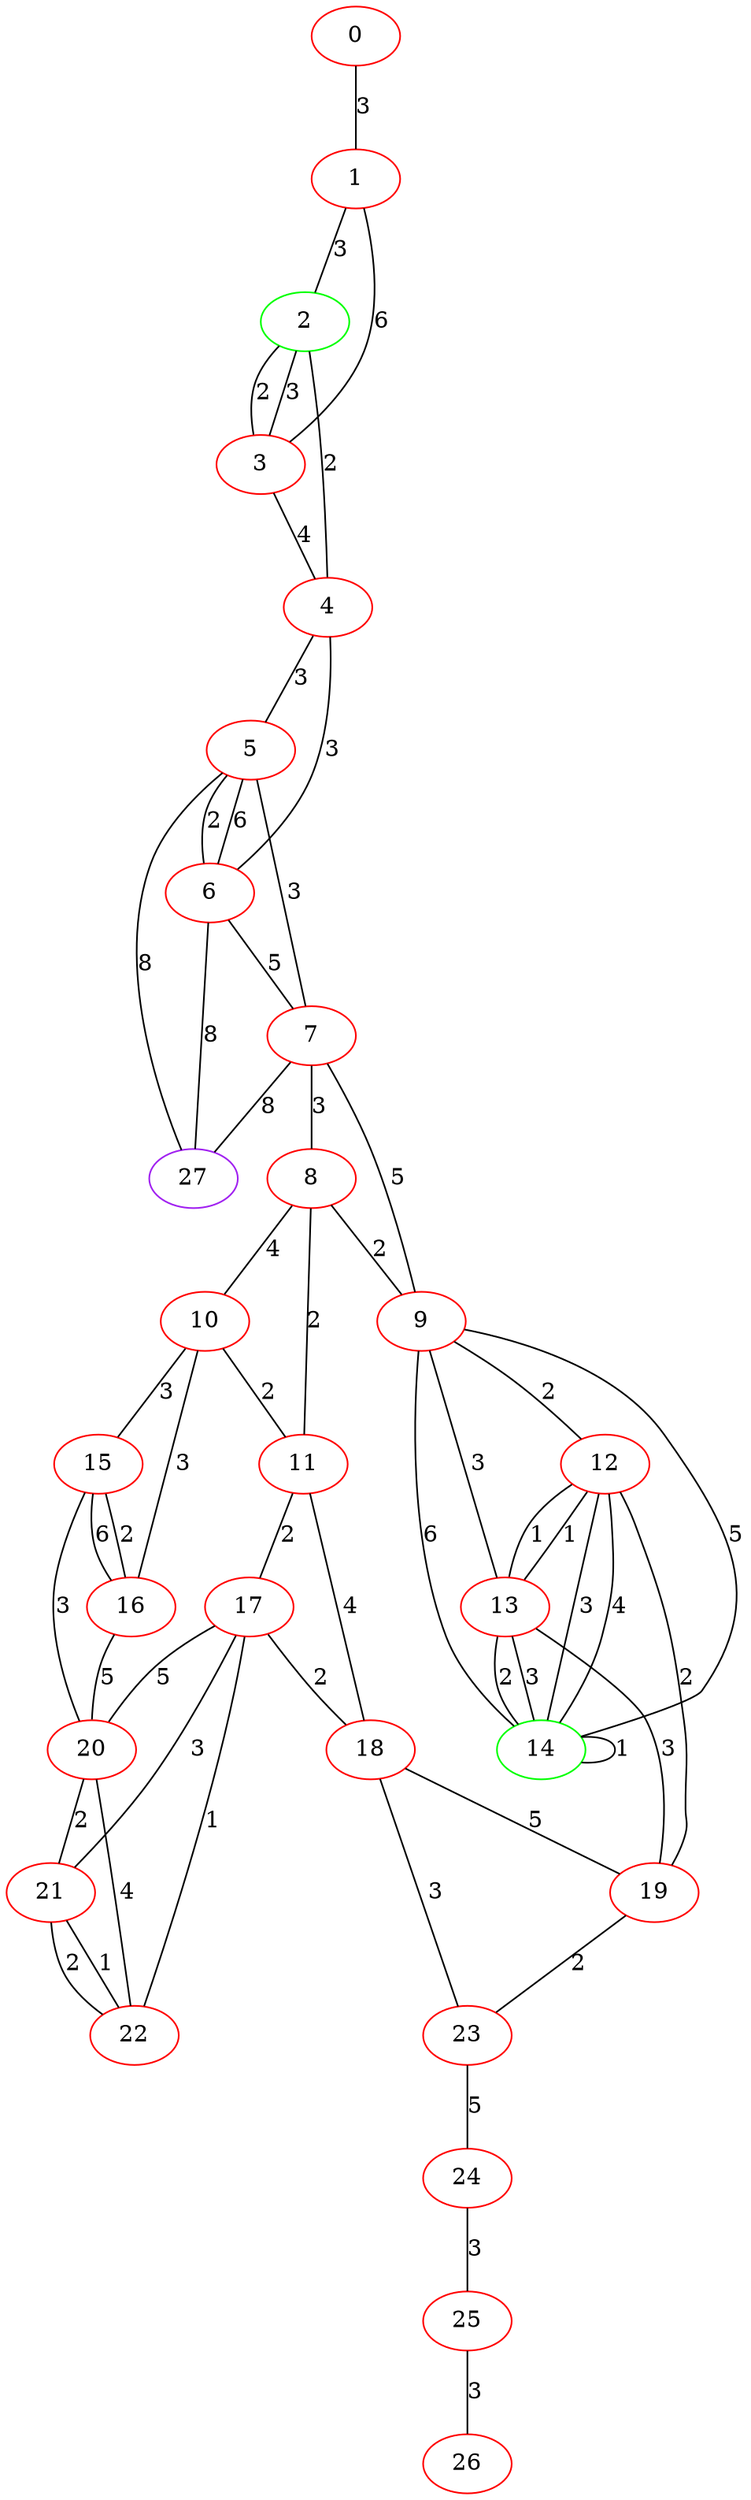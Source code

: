 graph "" {
0 [color=red, weight=1];
1 [color=red, weight=1];
2 [color=green, weight=2];
3 [color=red, weight=1];
4 [color=red, weight=1];
5 [color=red, weight=1];
6 [color=red, weight=1];
7 [color=red, weight=1];
8 [color=red, weight=1];
9 [color=red, weight=1];
10 [color=red, weight=1];
11 [color=red, weight=1];
12 [color=red, weight=1];
13 [color=red, weight=1];
14 [color=green, weight=2];
15 [color=red, weight=1];
16 [color=red, weight=1];
17 [color=red, weight=1];
18 [color=red, weight=1];
19 [color=red, weight=1];
20 [color=red, weight=1];
21 [color=red, weight=1];
22 [color=red, weight=1];
23 [color=red, weight=1];
24 [color=red, weight=1];
25 [color=red, weight=1];
26 [color=red, weight=1];
27 [color=purple, weight=4];
0 -- 1  [key=0, label=3];
1 -- 2  [key=0, label=3];
1 -- 3  [key=0, label=6];
2 -- 3  [key=0, label=2];
2 -- 3  [key=1, label=3];
2 -- 4  [key=0, label=2];
3 -- 4  [key=0, label=4];
4 -- 5  [key=0, label=3];
4 -- 6  [key=0, label=3];
5 -- 27  [key=0, label=8];
5 -- 6  [key=0, label=6];
5 -- 6  [key=1, label=2];
5 -- 7  [key=0, label=3];
6 -- 27  [key=0, label=8];
6 -- 7  [key=0, label=5];
7 -- 8  [key=0, label=3];
7 -- 9  [key=0, label=5];
7 -- 27  [key=0, label=8];
8 -- 9  [key=0, label=2];
8 -- 10  [key=0, label=4];
8 -- 11  [key=0, label=2];
9 -- 12  [key=0, label=2];
9 -- 13  [key=0, label=3];
9 -- 14  [key=0, label=5];
9 -- 14  [key=1, label=6];
10 -- 16  [key=0, label=3];
10 -- 11  [key=0, label=2];
10 -- 15  [key=0, label=3];
11 -- 17  [key=0, label=2];
11 -- 18  [key=0, label=4];
12 -- 19  [key=0, label=2];
12 -- 13  [key=0, label=1];
12 -- 13  [key=1, label=1];
12 -- 14  [key=0, label=3];
12 -- 14  [key=1, label=4];
13 -- 19  [key=0, label=3];
13 -- 14  [key=0, label=2];
13 -- 14  [key=1, label=3];
14 -- 14  [key=0, label=1];
15 -- 16  [key=0, label=2];
15 -- 16  [key=1, label=6];
15 -- 20  [key=0, label=3];
16 -- 20  [key=0, label=5];
17 -- 18  [key=0, label=2];
17 -- 20  [key=0, label=5];
17 -- 21  [key=0, label=3];
17 -- 22  [key=0, label=1];
18 -- 19  [key=0, label=5];
18 -- 23  [key=0, label=3];
19 -- 23  [key=0, label=2];
20 -- 21  [key=0, label=2];
20 -- 22  [key=0, label=4];
21 -- 22  [key=0, label=1];
21 -- 22  [key=1, label=2];
23 -- 24  [key=0, label=5];
24 -- 25  [key=0, label=3];
25 -- 26  [key=0, label=3];
}

